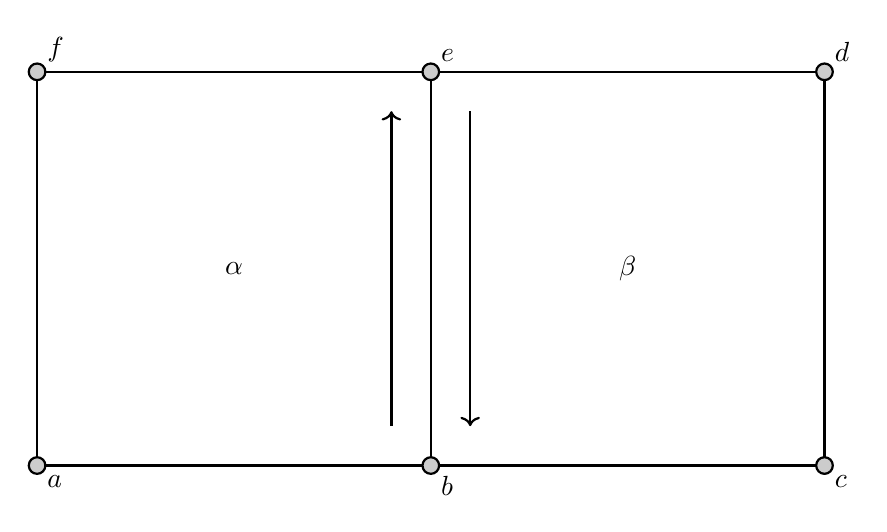 \begin{tikzpicture}

  \coordinate[label=center:{$\alpha$}] (A) at (2.5,2.5);
  \coordinate[label=center:{$\beta$}] (B) at (7.5,2.5);

  \coordinate (a) at (0,0);
  \coordinate (b) at (5,0);
  \coordinate (c) at (10,0);
  \coordinate (d) at (10,5);
  \coordinate (e) at (5,5);
  \coordinate (f) at (0,5);

  \coordinate (bl) at (4.5,0.5);
  \coordinate (el) at (4.5,4.5);
  \coordinate (br) at (5.5,0.5);
  \coordinate (er) at (5.5,4.5);

  \draw[thick] (a) -- (b) -- (e) -- (f) -- cycle;
  \draw[thick] (b) -- (c) -- (d) -- (e) -- cycle;

  \draw[->,thick] (bl) -- (el);
  \draw[<-,thick] (br) -- (er);

  \fill[black!20, draw=black, thick] (a) circle (3pt)
    node[black, below right] {$a$};
  \fill[black!20, draw=black, thick] (b) circle (3pt)
    node[black, below right] {$b$};
  \fill[black!20, draw=black, thick] (c) circle (3pt)
    node[black, below right] {$c$};
  \fill[black!20, draw=black, thick] (d) circle (3pt)
    node[black, above right] {$d$};
  \fill[black!20, draw=black, thick] (e) circle (3pt)
    node[black, above right] {$e$};
  \fill[black!20, draw=black, thick] (f) circle (3pt)
    node[black, above right] {$f$};

\end{tikzpicture}

% vim: syntax=tex:
